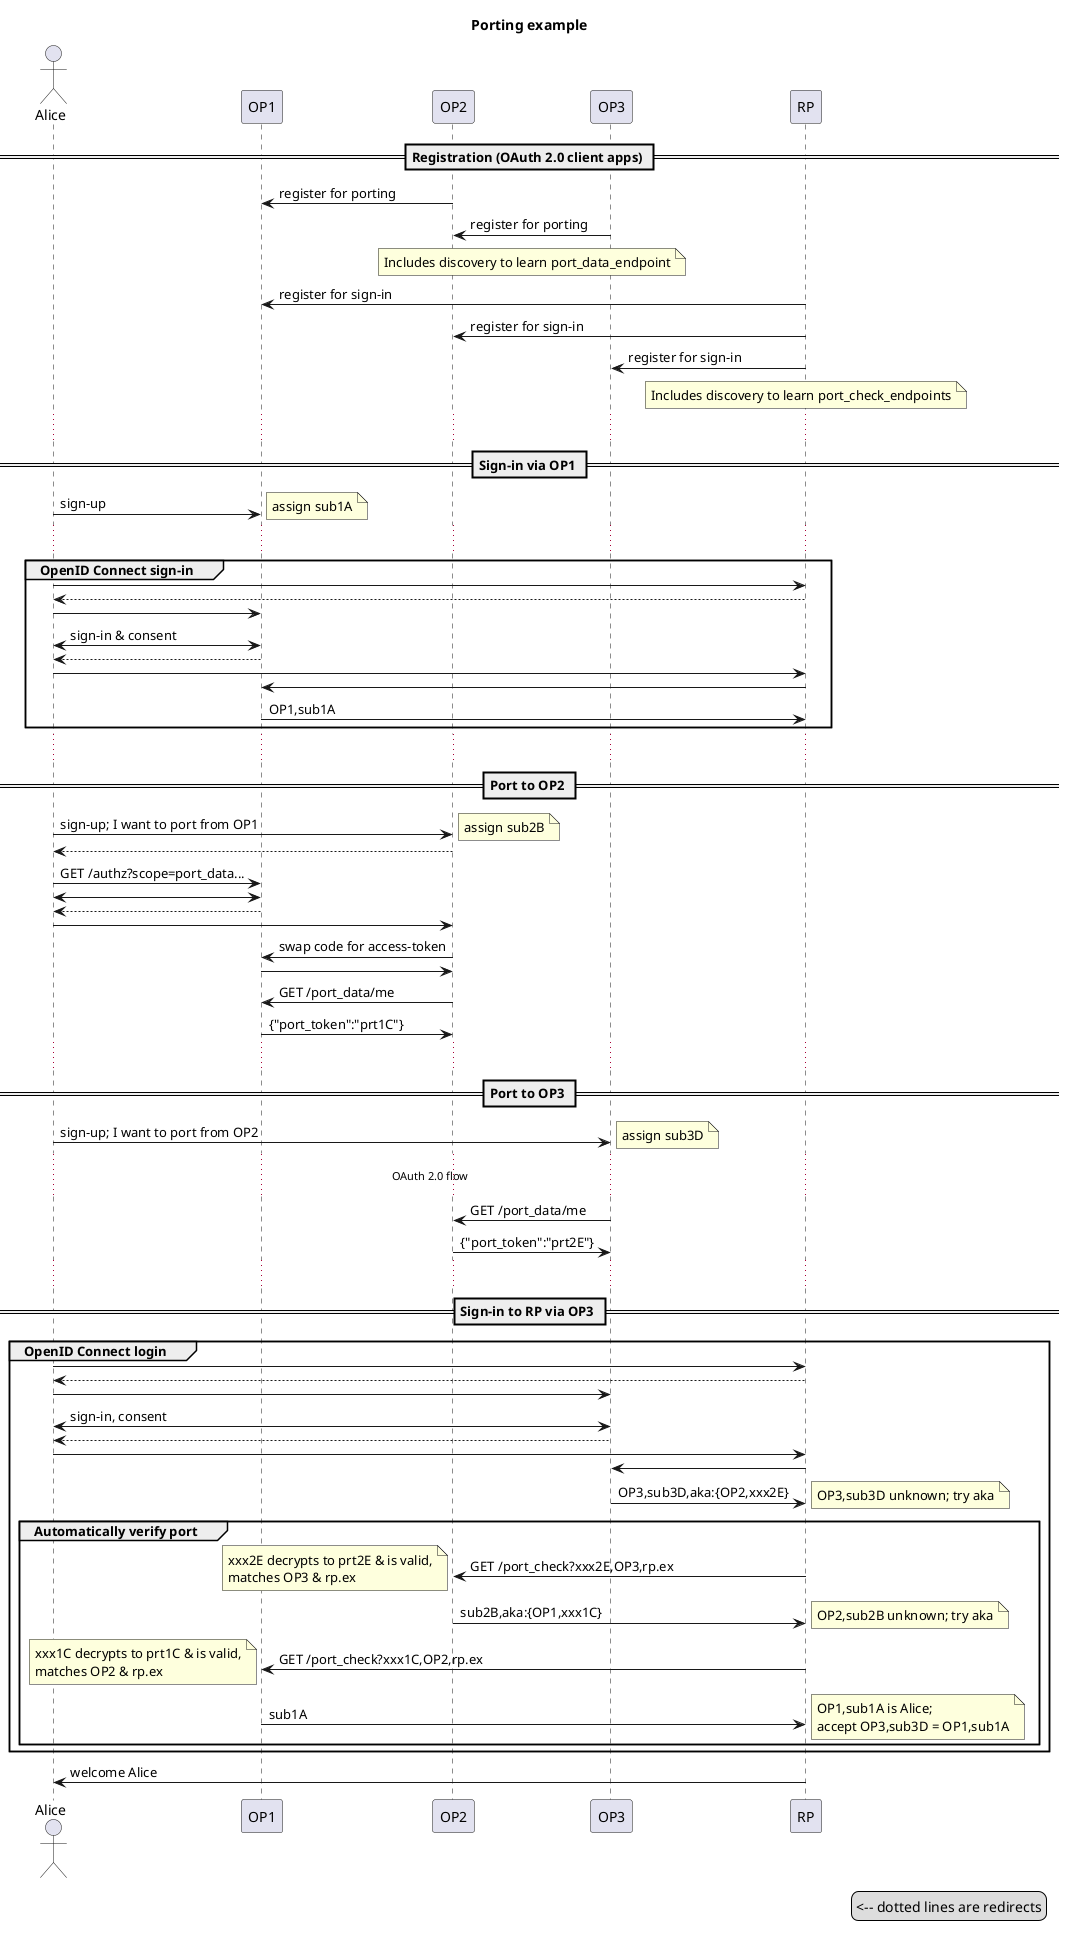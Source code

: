 @startuml

title Porting example

actor Alice as U
participant OP1
participant OP2
participant OP3
participant RP

legend right
 <-- dotted lines are redirects
endlegend

== Registration (OAuth 2.0 client apps) ==

OP1 <- OP2: register for porting

OP2 <- OP3: register for porting

note over OP2, OP3
  Includes discovery to learn port_data_endpoint
end note

OP1 <- RP: register for sign-in
OP2 <- RP: register for sign-in
OP3 <- RP: register for sign-in
note over RP
  Includes discovery to learn port_check_endpoints
end note
...

== Sign-in via OP1 ==

U -> OP1: sign-up
note right: assign sub1A
...
group OpenID Connect sign-in
U -> RP
U <-- RP
U -> OP1
U <-> OP1: sign-in & consent
U <-- OP1
U -> RP
OP1 <- RP
OP1 -> RP: OP1,sub1A
end
...

== Port to OP2 ==

U -> OP2: sign-up; I want to port from OP1
note right: assign sub2B
U <-- OP2
U -> OP1: GET /authz?scope=port_data...
U <-> OP1
U <-- OP1
U -> OP2
OP1 <- OP2: swap code for access-token
OP1 -> OP2
OP1 <- OP2: GET /port_data/me
OP1 -> OP2: {"port_token":"prt1C"}
...

== Port to OP3 ==

U -> OP3: sign-up; I want to port from OP2
note right: assign sub3D
...OAuth 2.0 flow...
OP2 <- OP3: GET /port_data/me
OP2 -> OP3: {"port_token":"prt2E"}
...

== Sign-in to RP via OP3 ==

group OpenID Connect login
U -> RP
U <-- RP
U -> OP3
U <-> OP3: sign-in, consent
U <-- OP3
U -> RP
OP3 <- RP
OP3 -> RP: OP3,sub3D,aka:{OP2,xxx2E}
note right: OP3,sub3D unknown; try aka

group Automatically verify port
OP2 <- RP: GET /port_check?xxx2E,OP3,rp.ex
note left
  xxx2E decrypts to prt2E & is valid,
  matches OP3 & rp.ex
end note
OP2 -> RP: sub2B,aka:{OP1,xxx1C}
note right: OP2,sub2B unknown; try aka
OP1 <- RP: GET /port_check?xxx1C,OP2,rp.ex
note left
  xxx1C decrypts to prt1C & is valid,
  matches OP2 & rp.ex
end note
OP1 -> RP: sub1A
note right
  OP1,sub1A is Alice;
  accept OP3,sub3D = OP1,sub1A
end note
end
end
U <- RP: welcome Alice

@enduml
